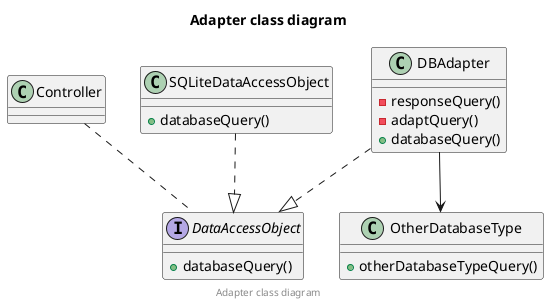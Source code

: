 @startuml
'!include _common.style
title Adapter class diagram
center footer Adapter class diagram

class Controller {

}

interface DataAccessObject {
    +databaseQuery()
}

class SQLiteDataAccessObject {
    +databaseQuery()
}

class DBAdapter {
    -responseQuery()
    -adaptQuery()
    +databaseQuery()
}

class OtherDatabaseType{
    +otherDatabaseTypeQuery()
}

SQLiteDataAccessObject ..|> DataAccessObject
Controller .. DataAccessObject
DBAdapter --> OtherDatabaseType
DBAdapter ..|> DataAccessObject

@enduml
